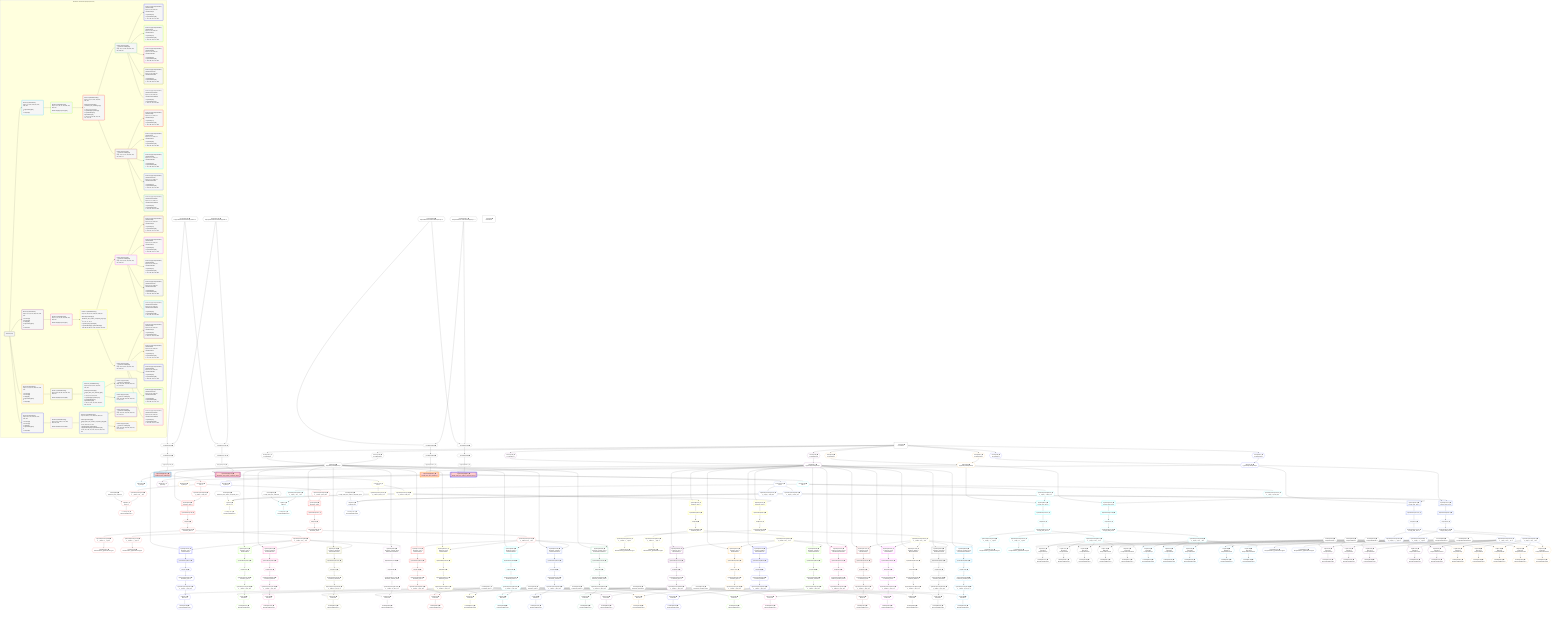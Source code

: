%%{init: {'themeVariables': { 'fontSize': '12px'}}}%%
graph TD
    classDef path fill:#eee,stroke:#000,color:#000
    classDef plan fill:#fff,stroke-width:1px,color:#000
    classDef itemplan fill:#fff,stroke-width:2px,color:#000
    classDef unbatchedplan fill:#dff,stroke-width:1px,color:#000
    classDef sideeffectplan fill:#fcc,stroke-width:2px,color:#000
    classDef bucket fill:#f6f6f6,color:#000,stroke-width:2px,text-align:left

    subgraph "Buckets for mutations/v4/polymorphic.relay"
    Bucket0("Bucket 0 (root)"):::bucket
    Bucket1("Bucket 1 (mutationField)<br />Deps: 14, 15, 50, 320, 325, 330, 335, 340<br /><br />1: PgInsertSingle[11]<br />2: <br />ᐳ: Object[16]"):::bucket
    Bucket2("Bucket 2 (mutationField)<br />Deps: 26, 2, 69, 320, 325, 330, 335, 340<br /><br />1: Access[23]<br />2: Access[24]<br />3: Object[25]<br />4: PgInsertSingle[22]<br />5: <br />ᐳ: Object[27]"):::bucket
    Bucket3("Bucket 3 (mutationField)<br />Deps: 37, 2, 89, 420, 425, 430, 435, 440<br /><br />1: Access[34]<br />2: Access[35]<br />3: Object[36]<br />4: PgInsertSingle[33]<br />5: <br />ᐳ: Object[38]"):::bucket
    Bucket4("Bucket 4 (mutationField)<br />Deps: 48, 2, 108, 420, 425, 430, 435, 440<br /><br />1: Access[45]<br />2: Access[46]<br />3: Object[47]<br />4: PgInsertSingle[44]<br />5: <br />ᐳ: Object[49]"):::bucket
    Bucket5("Bucket 5 (nullableBoundary)<br />Deps: 16, 11, 50, 14, 320, 325, 330, 335, 340<br /><br />ROOT Object{1}ᐸ{result}ᐳ[16]"):::bucket
    Bucket6("Bucket 6 (nullableBoundary)<br />Deps: 27, 22, 69, 25, 320, 325, 330, 335, 340<br /><br />ROOT Object{2}ᐸ{result}ᐳ[27]"):::bucket
    Bucket7("Bucket 7 (nullableBoundary)<br />Deps: 38, 33, 89, 36, 420, 425, 430, 435, 440<br /><br />ROOT Object{3}ᐸ{result}ᐳ[38]"):::bucket
    Bucket8("Bucket 8 (nullableBoundary)<br />Deps: 49, 44, 108, 47, 420, 425, 430, 435, 440<br /><br />ROOT Object{4}ᐸ{result}ᐳ[49]"):::bucket
    Bucket9("Bucket 9 (nullableBoundary)<br />Deps: 11, 50, 14, 320, 325, 330, 335, 340<br /><br />ROOT PgInsertSingle{1}ᐸrelational_item_relations()ᐳ[11]<br />1: <br />ᐳ: 52, 51, 53, 54, 55, 63<br />2: PgSelect[56], PgSelect[64]<br />3: PgSelectRows[61], PgSelectRows[67]<br />ᐳ: 60, 62, 66, 68, 128, 130, 131, 172, 174, 175"):::bucket
    Bucket10("Bucket 10 (nullableBoundary)<br />Deps: 22, 69, 25, 320, 325, 330, 335, 340<br /><br />ROOT PgInsertSingle{2}ᐸrelational_item_relation_composite_pks()ᐳ[22]<br />1: <br />ᐳ: 71, 70, 72, 73, 74<br />2: PgSelect[76], PgSelect[84]<br />3: PgSelectRows[81], PgSelectRows[87]<br />ᐳ: 80, 82, 86, 88, 216, 218, 219, 260, 262, 263"):::bucket
    Bucket11("Bucket 11 (nullableBoundary)<br />Deps: 33, 89, 36, 420, 425, 430, 435, 440<br /><br />ROOT PgInsertSingle{3}ᐸsingle_table_item_relations()ᐳ[33]<br />1: <br />ᐳ: 91, 90, 92, 93, 94, 102<br />2: PgSelect[95], PgSelect[103]<br />3: PgSelectRows[100], PgSelectRows[106]<br />ᐳ: 99, 101, 105, 107, 304, 306, 307, 308, 310, 311"):::bucket
    Bucket12("Bucket 12 (nullableBoundary)<br />Deps: 44, 108, 47, 420, 425, 430, 435, 440<br /><br />ROOT PgInsertSingle{4}ᐸsingle_table_item_relation_composite_pks()ᐳ[44]<br />1: <br />ᐳ: 110, 109, 111, 112, 113<br />2: PgSelect[115], PgSelect[123]<br />3: PgSelectRows[120], PgSelectRows[126]<br />ᐳ: 119, 121, 125, 127, 312, 314, 315, 316, 318, 319"):::bucket
    Bucket13("Bucket 13 (polymorphic)<br />__typename: Lambda[131]<br />Deps: 131, 14, 128, 320, 325, 330, 335, 340, 130"):::bucket
    Bucket14("Bucket 14 (polymorphic)<br />__typename: Lambda[175]<br />Deps: 175, 14, 172, 320, 325, 330, 335, 340, 174"):::bucket
    Bucket15("Bucket 15 (polymorphic)<br />__typename: Lambda[219]<br />Deps: 219, 25, 216, 320, 325, 330, 335, 340, 218"):::bucket
    Bucket16("Bucket 16 (polymorphic)<br />__typename: Lambda[263]<br />Deps: 263, 25, 260, 320, 325, 330, 335, 340, 262"):::bucket
    Bucket17("Bucket 17 (polymorphic)<br />__typename: Lambda[307]<br />Deps: 420, 304, 425, 430, 435, 440, 307, 101, 306"):::bucket
    Bucket18("Bucket 18 (polymorphic)<br />__typename: Lambda[311]<br />Deps: 420, 308, 425, 430, 435, 440, 311, 107, 310"):::bucket
    Bucket19("Bucket 19 (polymorphic)<br />__typename: Lambda[315]<br />Deps: 420, 312, 425, 430, 435, 440, 315, 121, 314"):::bucket
    Bucket20("Bucket 20 (polymorphic)<br />__typename: Lambda[319]<br />Deps: 420, 316, 425, 430, 435, 440, 319, 127, 318"):::bucket
    Bucket21("Bucket 21 (polymorphicPartition)<br />|RelationalTopic<br />Deps: 14, 128, 320, 130<br />ᐳRelationalTopic<br /><br />1: PgSelect[133]<br />2: PgSelectRows[138]<br />ᐳ: 137, 139, 321, 322, 323"):::bucket
    Bucket22("Bucket 22 (polymorphicPartition)<br />|RelationalPost<br />Deps: 14, 128, 325, 130<br />ᐳRelationalPost<br /><br />1: PgSelect[141]<br />2: PgSelectRows[146]<br />ᐳ: 145, 147, 326, 327, 328"):::bucket
    Bucket23("Bucket 23 (polymorphicPartition)<br />|RelationalDivider<br />Deps: 14, 128, 330, 130<br />ᐳRelationalDivider<br /><br />1: PgSelect[149]<br />2: PgSelectRows[154]<br />ᐳ: 153, 155, 331, 332, 333"):::bucket
    Bucket24("Bucket 24 (polymorphicPartition)<br />|RelationalChecklist<br />Deps: 14, 128, 335, 130<br />ᐳRelationalChecklist<br /><br />1: PgSelect[157]<br />2: PgSelectRows[162]<br />ᐳ: 161, 163, 336, 337, 338"):::bucket
    Bucket25("Bucket 25 (polymorphicPartition)<br />|RelationalChecklistItem<br />Deps: 14, 128, 340, 130<br />ᐳRelationalChecklistItem<br /><br />1: PgSelect[165]<br />2: PgSelectRows[170]<br />ᐳ: 169, 171, 341, 342, 343"):::bucket
    Bucket26("Bucket 26 (polymorphicPartition)<br />|RelationalTopic<br />Deps: 14, 172, 320, 174<br />ᐳRelationalTopic<br /><br />1: PgSelect[177]<br />2: PgSelectRows[182]<br />ᐳ: 181, 183, 346, 347, 348"):::bucket
    Bucket27("Bucket 27 (polymorphicPartition)<br />|RelationalPost<br />Deps: 14, 172, 325, 174<br />ᐳRelationalPost<br /><br />1: PgSelect[185]<br />2: PgSelectRows[190]<br />ᐳ: 189, 191, 351, 352, 353"):::bucket
    Bucket28("Bucket 28 (polymorphicPartition)<br />|RelationalDivider<br />Deps: 14, 172, 330, 174<br />ᐳRelationalDivider<br /><br />1: PgSelect[193]<br />2: PgSelectRows[198]<br />ᐳ: 197, 199, 356, 357, 358"):::bucket
    Bucket29("Bucket 29 (polymorphicPartition)<br />|RelationalChecklist<br />Deps: 14, 172, 335, 174<br />ᐳRelationalChecklist<br /><br />1: PgSelect[201]<br />2: PgSelectRows[206]<br />ᐳ: 205, 207, 361, 362, 363"):::bucket
    Bucket30("Bucket 30 (polymorphicPartition)<br />|RelationalChecklistItem<br />Deps: 14, 172, 340, 174<br />ᐳRelationalChecklistItem<br /><br />1: PgSelect[209]<br />2: PgSelectRows[214]<br />ᐳ: 213, 215, 366, 367, 368"):::bucket
    Bucket31("Bucket 31 (polymorphicPartition)<br />|RelationalTopic<br />Deps: 25, 216, 320, 218<br />ᐳRelationalTopic<br /><br />1: PgSelect[221]<br />2: PgSelectRows[226]<br />ᐳ: 225, 227, 371, 372, 373"):::bucket
    Bucket32("Bucket 32 (polymorphicPartition)<br />|RelationalPost<br />Deps: 25, 216, 325, 218<br />ᐳRelationalPost<br /><br />1: PgSelect[229]<br />2: PgSelectRows[234]<br />ᐳ: 233, 235, 376, 377, 378"):::bucket
    Bucket33("Bucket 33 (polymorphicPartition)<br />|RelationalDivider<br />Deps: 25, 216, 330, 218<br />ᐳRelationalDivider<br /><br />1: PgSelect[237]<br />2: PgSelectRows[242]<br />ᐳ: 241, 243, 381, 382, 383"):::bucket
    Bucket34("Bucket 34 (polymorphicPartition)<br />|RelationalChecklist<br />Deps: 25, 216, 335, 218<br />ᐳRelationalChecklist<br /><br />1: PgSelect[245]<br />2: PgSelectRows[250]<br />ᐳ: 249, 251, 386, 387, 388"):::bucket
    Bucket35("Bucket 35 (polymorphicPartition)<br />|RelationalChecklistItem<br />Deps: 25, 216, 340, 218<br />ᐳRelationalChecklistItem<br /><br />1: PgSelect[253]<br />2: PgSelectRows[258]<br />ᐳ: 257, 259, 391, 392, 393"):::bucket
    Bucket36("Bucket 36 (polymorphicPartition)<br />|RelationalTopic<br />Deps: 25, 260, 320, 262<br />ᐳRelationalTopic<br /><br />1: PgSelect[265]<br />2: PgSelectRows[270]<br />ᐳ: 269, 271, 396, 397, 398"):::bucket
    Bucket37("Bucket 37 (polymorphicPartition)<br />|RelationalPost<br />Deps: 25, 260, 325, 262<br />ᐳRelationalPost<br /><br />1: PgSelect[273]<br />2: PgSelectRows[278]<br />ᐳ: 277, 279, 401, 402, 403"):::bucket
    Bucket38("Bucket 38 (polymorphicPartition)<br />|RelationalDivider<br />Deps: 25, 260, 330, 262<br />ᐳRelationalDivider<br /><br />1: PgSelect[281]<br />2: PgSelectRows[286]<br />ᐳ: 285, 287, 406, 407, 408"):::bucket
    Bucket39("Bucket 39 (polymorphicPartition)<br />|RelationalChecklist<br />Deps: 25, 260, 335, 262<br />ᐳRelationalChecklist<br /><br />1: PgSelect[289]<br />2: PgSelectRows[294]<br />ᐳ: 293, 295, 411, 412, 413"):::bucket
    Bucket40("Bucket 40 (polymorphicPartition)<br />|RelationalChecklistItem<br />Deps: 25, 260, 340, 262<br />ᐳRelationalChecklistItem<br /><br />1: PgSelect[297]<br />2: PgSelectRows[302]<br />ᐳ: 301, 303, 416, 417, 418"):::bucket
    end
    Bucket0 --> Bucket1 & Bucket2 & Bucket3 & Bucket4
    Bucket1 --> Bucket5
    Bucket2 --> Bucket6
    Bucket3 --> Bucket7
    Bucket4 --> Bucket8
    Bucket5 --> Bucket9
    Bucket6 --> Bucket10
    Bucket7 --> Bucket11
    Bucket8 --> Bucket12
    Bucket9 --> Bucket13 & Bucket14
    Bucket10 --> Bucket15 & Bucket16
    Bucket11 --> Bucket17 & Bucket18
    Bucket12 --> Bucket19 & Bucket20
    Bucket13 --> Bucket21 & Bucket22 & Bucket23 & Bucket24 & Bucket25
    Bucket14 --> Bucket26 & Bucket27 & Bucket28 & Bucket29 & Bucket30
    Bucket15 --> Bucket31 & Bucket32 & Bucket33 & Bucket34 & Bucket35
    Bucket16 --> Bucket36 & Bucket37 & Bucket38 & Bucket39 & Bucket40

    %% plan dependencies
    __InputObject8{{"__InputObject[8∈0] ➊"}}:::plan
    Constant520{{"Constant[520∈0] ➊<br />ᐸ'WyJyZWxhdGlvbmFsX3RvcGljcyIsMV0='ᐳ"}}:::plan
    Constant521{{"Constant[521∈0] ➊<br />ᐸ'WyJyZWxhdGlvbmFsX3RvcGljcyIsMl0='ᐳ"}}:::plan
    Constant520 & Constant521 --> __InputObject8
    __InputObject30{{"__InputObject[30∈0] ➊"}}:::plan
    Constant522{{"Constant[522∈0] ➊<br />ᐸ'WyJTaW5nbGVUYWJsZVRvcGljIiwxXQ=='ᐳ"}}:::plan
    Constant523{{"Constant[523∈0] ➊<br />ᐸ'WyJTaW5nbGVUYWJsZVRvcGljIiwyXQ=='ᐳ"}}:::plan
    Constant522 & Constant523 --> __InputObject30
    __InputObject6{{"__InputObject[6∈0] ➊"}}:::plan
    __InputObject8 --> __InputObject6
    Object14{{"Object[14∈0] ➊<br />ᐸ{pgSettings,withPgClient}ᐳ"}}:::plan
    Access12{{"Access[12∈0] ➊<br />ᐸ2.pgSettingsᐳ"}}:::plan
    Access13{{"Access[13∈0] ➊<br />ᐸ2.withPgClientᐳ"}}:::plan
    Access12 & Access13 --> Object14
    __InputObject17{{"__InputObject[17∈0] ➊"}}:::plan
    __InputObject19{{"__InputObject[19∈0] ➊"}}:::plan
    __InputObject19 --> __InputObject17
    Constant520 & Constant521 --> __InputObject19
    __InputObject28{{"__InputObject[28∈0] ➊"}}:::plan
    __InputObject30 --> __InputObject28
    __InputObject39{{"__InputObject[39∈0] ➊"}}:::plan
    __InputObject41{{"__InputObject[41∈0] ➊"}}:::plan
    __InputObject41 --> __InputObject39
    Constant522 & Constant523 --> __InputObject41
    __Value2["__Value[2∈0] ➊<br />ᐸcontextᐳ"]:::plan
    __Value2 --> Access12
    __Value2 --> Access13
    ApplyInput15{{"ApplyInput[15∈0] ➊"}}:::plan
    __InputObject6 --> ApplyInput15
    ApplyInput26{{"ApplyInput[26∈0] ➊"}}:::plan
    __InputObject17 --> ApplyInput26
    ApplyInput37{{"ApplyInput[37∈0] ➊"}}:::plan
    __InputObject28 --> ApplyInput37
    ApplyInput48{{"ApplyInput[48∈0] ➊"}}:::plan
    __InputObject39 --> ApplyInput48
    __Value4["__Value[4∈0] ➊<br />ᐸrootValueᐳ"]:::plan
    Constant50{{"Constant[50∈0] ➊<br />ᐸ'relational_item_relations'ᐳ"}}:::plan
    Constant69{{"Constant[69∈0] ➊<br />ᐸ'relational_item_relation_composite_pks'ᐳ"}}:::plan
    Constant89{{"Constant[89∈0] ➊<br />ᐸ'single_table_item_relations'ᐳ"}}:::plan
    Constant108{{"Constant[108∈0] ➊<br />ᐸ'single_table_item_relation_composite_pks'ᐳ"}}:::plan
    Constant320{{"Constant[320∈0] ➊<br />ᐸ'relational_topics'ᐳ"}}:::plan
    Constant325{{"Constant[325∈0] ➊<br />ᐸ'relational_posts'ᐳ"}}:::plan
    Constant330{{"Constant[330∈0] ➊<br />ᐸ'relational_dividers'ᐳ"}}:::plan
    Constant335{{"Constant[335∈0] ➊<br />ᐸ'relational_checklists'ᐳ"}}:::plan
    Constant340{{"Constant[340∈0] ➊<br />ᐸ'relational_checklist_items'ᐳ"}}:::plan
    Constant420{{"Constant[420∈0] ➊<br />ᐸ'SingleTableTopic'ᐳ"}}:::plan
    Constant425{{"Constant[425∈0] ➊<br />ᐸ'SingleTablePost'ᐳ"}}:::plan
    Constant430{{"Constant[430∈0] ➊<br />ᐸ'SingleTableDivider'ᐳ"}}:::plan
    Constant435{{"Constant[435∈0] ➊<br />ᐸ'SingleTableChecklist'ᐳ"}}:::plan
    Constant440{{"Constant[440∈0] ➊<br />ᐸ'SingleTableChecklistItem'ᐳ"}}:::plan
    PgInsertSingle11[["PgInsertSingle[11∈1] ➊<br />ᐸrelational_item_relations()ᐳ"]]:::sideeffectplan
    Object14 & ApplyInput15 --> PgInsertSingle11
    Object16{{"Object[16∈1] ➊<br />ᐸ{result}ᐳ"}}:::plan
    PgInsertSingle11 --> Object16
    List53{{"List[53∈9] ➊<br />ᐸ50,51ᐳ"}}:::plan
    PgClassExpression51{{"PgClassExpression[51∈9] ➊<br />ᐸ__relation...ons__.”id”ᐳ"}}:::plan
    Constant50 & PgClassExpression51 --> List53
    PgSelect56[["PgSelect[56∈9] ➊<br />ᐸrelational_itemsᐳ"]]:::plan
    PgClassExpression55{{"PgClassExpression[55∈9] ➊<br />ᐸ__relation...”child_id”ᐳ"}}:::plan
    Object14 & PgClassExpression55 --> PgSelect56
    PgSelect64[["PgSelect[64∈9] ➊<br />ᐸrelational_itemsᐳ"]]:::plan
    PgClassExpression63{{"PgClassExpression[63∈9] ➊<br />ᐸ__relation...parent_id”ᐳ"}}:::plan
    Object14 & PgClassExpression63 --> PgSelect64
    Access52{{"Access[52∈9] ➊<br />ᐸ11.tᐳ"}}:::plan
    Access52 --> PgClassExpression51
    PgInsertSingle11 --> Access52
    Lambda54{{"Lambda[54∈9] ➊<br />ᐸbase64JSONEncodeᐳ"}}:::plan
    List53 --> Lambda54
    Access52 --> PgClassExpression55
    First60{{"First[60∈9] ➊"}}:::plan
    PgSelectRows61[["PgSelectRows[61∈9] ➊"]]:::plan
    PgSelectRows61 --> First60
    PgSelect56 --> PgSelectRows61
    PgSelectSingle62{{"PgSelectSingle[62∈9] ➊<br />ᐸrelational_itemsᐳ"}}:::plan
    First60 --> PgSelectSingle62
    Access52 --> PgClassExpression63
    First66{{"First[66∈9] ➊"}}:::plan
    PgSelectRows67[["PgSelectRows[67∈9] ➊"]]:::plan
    PgSelectRows67 --> First66
    PgSelect64 --> PgSelectRows67
    PgSelectSingle68{{"PgSelectSingle[68∈9] ➊<br />ᐸrelational_itemsᐳ"}}:::plan
    First66 --> PgSelectSingle68
    PgClassExpression128{{"PgClassExpression[128∈9] ➊<br />ᐸ__relation...ems__.”id”ᐳ"}}:::plan
    PgSelectSingle62 --> PgClassExpression128
    PgClassExpression130{{"PgClassExpression[130∈9] ➊<br />ᐸ__relation...s__.”type”ᐳ"}}:::plan
    PgSelectSingle62 --> PgClassExpression130
    Lambda131{{"Lambda[131∈9] ➊<br />ᐸRelationalItem_typeNameFromTypeᐳ"}}:::plan
    PgClassExpression130 --> Lambda131
    PgClassExpression172{{"PgClassExpression[172∈9] ➊<br />ᐸ__relation...ems__.”id”ᐳ"}}:::plan
    PgSelectSingle68 --> PgClassExpression172
    PgClassExpression174{{"PgClassExpression[174∈9] ➊<br />ᐸ__relation...s__.”type”ᐳ"}}:::plan
    PgSelectSingle68 --> PgClassExpression174
    Lambda175{{"Lambda[175∈9] ➊<br />ᐸRelationalItem_typeNameFromTypeᐳ"}}:::plan
    PgClassExpression174 --> Lambda175
    PgSelect133[["PgSelect[133∈21] ➊<br />ᐸrelational_topicsᐳ<br />ᐳRelationalTopic"]]:::plan
    Object14 & PgClassExpression128 --> PgSelect133
    List322{{"List[322∈21] ➊^<br />ᐸ320,321ᐳ"}}:::plan
    PgClassExpression321{{"PgClassExpression[321∈21] ➊^<br />ᐸ__relation...c_item_id”ᐳ"}}:::plan
    Constant320 & PgClassExpression321 --> List322
    First137{{"First[137∈21] ➊^"}}:::plan
    PgSelectRows138[["PgSelectRows[138∈21] ➊^"]]:::plan
    PgSelectRows138 --> First137
    PgSelect133 --> PgSelectRows138
    PgSelectSingle139{{"PgSelectSingle[139∈21] ➊^<br />ᐸrelational_topicsᐳ"}}:::plan
    First137 --> PgSelectSingle139
    PgSelectSingle139 --> PgClassExpression321
    Lambda323{{"Lambda[323∈21] ➊^<br />ᐸbase64JSONEncodeᐳ"}}:::plan
    List322 --> Lambda323
    PgSelect141[["PgSelect[141∈22] ➊<br />ᐸrelational_postsᐳ<br />ᐳRelationalPost"]]:::plan
    Object14 & PgClassExpression128 --> PgSelect141
    List327{{"List[327∈22] ➊^<br />ᐸ325,326ᐳ"}}:::plan
    PgClassExpression326{{"PgClassExpression[326∈22] ➊^<br />ᐸ__relation...t_item_id”ᐳ"}}:::plan
    Constant325 & PgClassExpression326 --> List327
    First145{{"First[145∈22] ➊^"}}:::plan
    PgSelectRows146[["PgSelectRows[146∈22] ➊^"]]:::plan
    PgSelectRows146 --> First145
    PgSelect141 --> PgSelectRows146
    PgSelectSingle147{{"PgSelectSingle[147∈22] ➊^<br />ᐸrelational_postsᐳ"}}:::plan
    First145 --> PgSelectSingle147
    PgSelectSingle147 --> PgClassExpression326
    Lambda328{{"Lambda[328∈22] ➊^<br />ᐸbase64JSONEncodeᐳ"}}:::plan
    List327 --> Lambda328
    PgSelect149[["PgSelect[149∈23] ➊<br />ᐸrelational_dividersᐳ<br />ᐳRelationalDivider"]]:::plan
    Object14 & PgClassExpression128 --> PgSelect149
    List332{{"List[332∈23] ➊^<br />ᐸ330,331ᐳ"}}:::plan
    PgClassExpression331{{"PgClassExpression[331∈23] ➊^<br />ᐸ__relation...r_item_id”ᐳ"}}:::plan
    Constant330 & PgClassExpression331 --> List332
    First153{{"First[153∈23] ➊^"}}:::plan
    PgSelectRows154[["PgSelectRows[154∈23] ➊^"]]:::plan
    PgSelectRows154 --> First153
    PgSelect149 --> PgSelectRows154
    PgSelectSingle155{{"PgSelectSingle[155∈23] ➊^<br />ᐸrelational_dividersᐳ"}}:::plan
    First153 --> PgSelectSingle155
    PgSelectSingle155 --> PgClassExpression331
    Lambda333{{"Lambda[333∈23] ➊^<br />ᐸbase64JSONEncodeᐳ"}}:::plan
    List332 --> Lambda333
    PgSelect157[["PgSelect[157∈24] ➊<br />ᐸrelational_checklistsᐳ<br />ᐳRelationalChecklist"]]:::plan
    Object14 & PgClassExpression128 --> PgSelect157
    List337{{"List[337∈24] ➊^<br />ᐸ335,336ᐳ"}}:::plan
    PgClassExpression336{{"PgClassExpression[336∈24] ➊^<br />ᐸ__relation...t_item_id”ᐳ"}}:::plan
    Constant335 & PgClassExpression336 --> List337
    First161{{"First[161∈24] ➊^"}}:::plan
    PgSelectRows162[["PgSelectRows[162∈24] ➊^"]]:::plan
    PgSelectRows162 --> First161
    PgSelect157 --> PgSelectRows162
    PgSelectSingle163{{"PgSelectSingle[163∈24] ➊^<br />ᐸrelational_checklistsᐳ"}}:::plan
    First161 --> PgSelectSingle163
    PgSelectSingle163 --> PgClassExpression336
    Lambda338{{"Lambda[338∈24] ➊^<br />ᐸbase64JSONEncodeᐳ"}}:::plan
    List337 --> Lambda338
    PgSelect165[["PgSelect[165∈25] ➊<br />ᐸrelational_checklist_itemsᐳ<br />ᐳRelationalChecklistItem"]]:::plan
    Object14 & PgClassExpression128 --> PgSelect165
    List342{{"List[342∈25] ➊^<br />ᐸ340,341ᐳ"}}:::plan
    PgClassExpression341{{"PgClassExpression[341∈25] ➊^<br />ᐸ__relation...m_item_id”ᐳ"}}:::plan
    Constant340 & PgClassExpression341 --> List342
    First169{{"First[169∈25] ➊^"}}:::plan
    PgSelectRows170[["PgSelectRows[170∈25] ➊^"]]:::plan
    PgSelectRows170 --> First169
    PgSelect165 --> PgSelectRows170
    PgSelectSingle171{{"PgSelectSingle[171∈25] ➊^<br />ᐸrelational_checklist_itemsᐳ"}}:::plan
    First169 --> PgSelectSingle171
    PgSelectSingle171 --> PgClassExpression341
    Lambda343{{"Lambda[343∈25] ➊^<br />ᐸbase64JSONEncodeᐳ"}}:::plan
    List342 --> Lambda343
    PgSelect177[["PgSelect[177∈26] ➊<br />ᐸrelational_topicsᐳ<br />ᐳRelationalTopic"]]:::plan
    Object14 & PgClassExpression172 --> PgSelect177
    List347{{"List[347∈26] ➊^<br />ᐸ320,346ᐳ"}}:::plan
    PgClassExpression346{{"PgClassExpression[346∈26] ➊^<br />ᐸ__relation...c_item_id”ᐳ"}}:::plan
    Constant320 & PgClassExpression346 --> List347
    First181{{"First[181∈26] ➊^"}}:::plan
    PgSelectRows182[["PgSelectRows[182∈26] ➊^"]]:::plan
    PgSelectRows182 --> First181
    PgSelect177 --> PgSelectRows182
    PgSelectSingle183{{"PgSelectSingle[183∈26] ➊^<br />ᐸrelational_topicsᐳ"}}:::plan
    First181 --> PgSelectSingle183
    PgSelectSingle183 --> PgClassExpression346
    Lambda348{{"Lambda[348∈26] ➊^<br />ᐸbase64JSONEncodeᐳ"}}:::plan
    List347 --> Lambda348
    PgSelect185[["PgSelect[185∈27] ➊<br />ᐸrelational_postsᐳ<br />ᐳRelationalPost"]]:::plan
    Object14 & PgClassExpression172 --> PgSelect185
    List352{{"List[352∈27] ➊^<br />ᐸ325,351ᐳ"}}:::plan
    PgClassExpression351{{"PgClassExpression[351∈27] ➊^<br />ᐸ__relation...t_item_id”ᐳ"}}:::plan
    Constant325 & PgClassExpression351 --> List352
    First189{{"First[189∈27] ➊^"}}:::plan
    PgSelectRows190[["PgSelectRows[190∈27] ➊^"]]:::plan
    PgSelectRows190 --> First189
    PgSelect185 --> PgSelectRows190
    PgSelectSingle191{{"PgSelectSingle[191∈27] ➊^<br />ᐸrelational_postsᐳ"}}:::plan
    First189 --> PgSelectSingle191
    PgSelectSingle191 --> PgClassExpression351
    Lambda353{{"Lambda[353∈27] ➊^<br />ᐸbase64JSONEncodeᐳ"}}:::plan
    List352 --> Lambda353
    PgSelect193[["PgSelect[193∈28] ➊<br />ᐸrelational_dividersᐳ<br />ᐳRelationalDivider"]]:::plan
    Object14 & PgClassExpression172 --> PgSelect193
    List357{{"List[357∈28] ➊^<br />ᐸ330,356ᐳ"}}:::plan
    PgClassExpression356{{"PgClassExpression[356∈28] ➊^<br />ᐸ__relation...r_item_id”ᐳ"}}:::plan
    Constant330 & PgClassExpression356 --> List357
    First197{{"First[197∈28] ➊^"}}:::plan
    PgSelectRows198[["PgSelectRows[198∈28] ➊^"]]:::plan
    PgSelectRows198 --> First197
    PgSelect193 --> PgSelectRows198
    PgSelectSingle199{{"PgSelectSingle[199∈28] ➊^<br />ᐸrelational_dividersᐳ"}}:::plan
    First197 --> PgSelectSingle199
    PgSelectSingle199 --> PgClassExpression356
    Lambda358{{"Lambda[358∈28] ➊^<br />ᐸbase64JSONEncodeᐳ"}}:::plan
    List357 --> Lambda358
    PgSelect201[["PgSelect[201∈29] ➊<br />ᐸrelational_checklistsᐳ<br />ᐳRelationalChecklist"]]:::plan
    Object14 & PgClassExpression172 --> PgSelect201
    List362{{"List[362∈29] ➊^<br />ᐸ335,361ᐳ"}}:::plan
    PgClassExpression361{{"PgClassExpression[361∈29] ➊^<br />ᐸ__relation...t_item_id”ᐳ"}}:::plan
    Constant335 & PgClassExpression361 --> List362
    First205{{"First[205∈29] ➊^"}}:::plan
    PgSelectRows206[["PgSelectRows[206∈29] ➊^"]]:::plan
    PgSelectRows206 --> First205
    PgSelect201 --> PgSelectRows206
    PgSelectSingle207{{"PgSelectSingle[207∈29] ➊^<br />ᐸrelational_checklistsᐳ"}}:::plan
    First205 --> PgSelectSingle207
    PgSelectSingle207 --> PgClassExpression361
    Lambda363{{"Lambda[363∈29] ➊^<br />ᐸbase64JSONEncodeᐳ"}}:::plan
    List362 --> Lambda363
    PgSelect209[["PgSelect[209∈30] ➊<br />ᐸrelational_checklist_itemsᐳ<br />ᐳRelationalChecklistItem"]]:::plan
    Object14 & PgClassExpression172 --> PgSelect209
    List367{{"List[367∈30] ➊^<br />ᐸ340,366ᐳ"}}:::plan
    PgClassExpression366{{"PgClassExpression[366∈30] ➊^<br />ᐸ__relation...m_item_id”ᐳ"}}:::plan
    Constant340 & PgClassExpression366 --> List367
    First213{{"First[213∈30] ➊^"}}:::plan
    PgSelectRows214[["PgSelectRows[214∈30] ➊^"]]:::plan
    PgSelectRows214 --> First213
    PgSelect209 --> PgSelectRows214
    PgSelectSingle215{{"PgSelectSingle[215∈30] ➊^<br />ᐸrelational_checklist_itemsᐳ"}}:::plan
    First213 --> PgSelectSingle215
    PgSelectSingle215 --> PgClassExpression366
    Lambda368{{"Lambda[368∈30] ➊^<br />ᐸbase64JSONEncodeᐳ"}}:::plan
    List367 --> Lambda368
    PgInsertSingle22[["PgInsertSingle[22∈2] ➊<br />ᐸrelational_item_relation_composite_pks()ᐳ"]]:::sideeffectplan
    Object25{{"Object[25∈2] ➊<br />ᐸ{pgSettings,withPgClient}ᐳ"}}:::plan
    Object25 & ApplyInput26 --> PgInsertSingle22
    Access23{{"Access[23∈2] ➊<br />ᐸ2.pgSettingsᐳ"}}:::plan
    Access24{{"Access[24∈2] ➊<br />ᐸ2.withPgClientᐳ"}}:::plan
    Access23 & Access24 --> Object25
    __Value2 --> Access23
    __Value2 --> Access24
    Object27{{"Object[27∈2] ➊<br />ᐸ{result}ᐳ"}}:::plan
    PgInsertSingle22 --> Object27
    List73{{"List[73∈10] ➊<br />ᐸ69,70,72ᐳ"}}:::plan
    PgClassExpression70{{"PgClassExpression[70∈10] ➊<br />ᐸ__relation...parent_id”ᐳ"}}:::plan
    PgClassExpression72{{"PgClassExpression[72∈10] ➊<br />ᐸ__relation...”child_id”ᐳ"}}:::plan
    Constant69 & PgClassExpression70 & PgClassExpression72 --> List73
    PgSelect76[["PgSelect[76∈10] ➊<br />ᐸrelational_itemsᐳ"]]:::plan
    Object25 & PgClassExpression72 --> PgSelect76
    PgSelect84[["PgSelect[84∈10] ➊<br />ᐸrelational_itemsᐳ"]]:::plan
    Object25 & PgClassExpression70 --> PgSelect84
    Access71{{"Access[71∈10] ➊<br />ᐸ22.tᐳ"}}:::plan
    Access71 --> PgClassExpression70
    PgInsertSingle22 --> Access71
    Access71 --> PgClassExpression72
    Lambda74{{"Lambda[74∈10] ➊<br />ᐸbase64JSONEncodeᐳ"}}:::plan
    List73 --> Lambda74
    First80{{"First[80∈10] ➊"}}:::plan
    PgSelectRows81[["PgSelectRows[81∈10] ➊"]]:::plan
    PgSelectRows81 --> First80
    PgSelect76 --> PgSelectRows81
    PgSelectSingle82{{"PgSelectSingle[82∈10] ➊<br />ᐸrelational_itemsᐳ"}}:::plan
    First80 --> PgSelectSingle82
    First86{{"First[86∈10] ➊"}}:::plan
    PgSelectRows87[["PgSelectRows[87∈10] ➊"]]:::plan
    PgSelectRows87 --> First86
    PgSelect84 --> PgSelectRows87
    PgSelectSingle88{{"PgSelectSingle[88∈10] ➊<br />ᐸrelational_itemsᐳ"}}:::plan
    First86 --> PgSelectSingle88
    PgClassExpression216{{"PgClassExpression[216∈10] ➊<br />ᐸ__relation...ems__.”id”ᐳ"}}:::plan
    PgSelectSingle82 --> PgClassExpression216
    PgClassExpression218{{"PgClassExpression[218∈10] ➊<br />ᐸ__relation...s__.”type”ᐳ"}}:::plan
    PgSelectSingle82 --> PgClassExpression218
    Lambda219{{"Lambda[219∈10] ➊<br />ᐸRelationalItem_typeNameFromTypeᐳ"}}:::plan
    PgClassExpression218 --> Lambda219
    PgClassExpression260{{"PgClassExpression[260∈10] ➊<br />ᐸ__relation...ems__.”id”ᐳ"}}:::plan
    PgSelectSingle88 --> PgClassExpression260
    PgClassExpression262{{"PgClassExpression[262∈10] ➊<br />ᐸ__relation...s__.”type”ᐳ"}}:::plan
    PgSelectSingle88 --> PgClassExpression262
    Lambda263{{"Lambda[263∈10] ➊<br />ᐸRelationalItem_typeNameFromTypeᐳ"}}:::plan
    PgClassExpression262 --> Lambda263
    PgSelect221[["PgSelect[221∈31] ➊<br />ᐸrelational_topicsᐳ<br />ᐳRelationalTopic"]]:::plan
    Object25 & PgClassExpression216 --> PgSelect221
    List372{{"List[372∈31] ➊^<br />ᐸ320,371ᐳ"}}:::plan
    PgClassExpression371{{"PgClassExpression[371∈31] ➊^<br />ᐸ__relation...c_item_id”ᐳ"}}:::plan
    Constant320 & PgClassExpression371 --> List372
    First225{{"First[225∈31] ➊^"}}:::plan
    PgSelectRows226[["PgSelectRows[226∈31] ➊^"]]:::plan
    PgSelectRows226 --> First225
    PgSelect221 --> PgSelectRows226
    PgSelectSingle227{{"PgSelectSingle[227∈31] ➊^<br />ᐸrelational_topicsᐳ"}}:::plan
    First225 --> PgSelectSingle227
    PgSelectSingle227 --> PgClassExpression371
    Lambda373{{"Lambda[373∈31] ➊^<br />ᐸbase64JSONEncodeᐳ"}}:::plan
    List372 --> Lambda373
    PgSelect229[["PgSelect[229∈32] ➊<br />ᐸrelational_postsᐳ<br />ᐳRelationalPost"]]:::plan
    Object25 & PgClassExpression216 --> PgSelect229
    List377{{"List[377∈32] ➊^<br />ᐸ325,376ᐳ"}}:::plan
    PgClassExpression376{{"PgClassExpression[376∈32] ➊^<br />ᐸ__relation...t_item_id”ᐳ"}}:::plan
    Constant325 & PgClassExpression376 --> List377
    First233{{"First[233∈32] ➊^"}}:::plan
    PgSelectRows234[["PgSelectRows[234∈32] ➊^"]]:::plan
    PgSelectRows234 --> First233
    PgSelect229 --> PgSelectRows234
    PgSelectSingle235{{"PgSelectSingle[235∈32] ➊^<br />ᐸrelational_postsᐳ"}}:::plan
    First233 --> PgSelectSingle235
    PgSelectSingle235 --> PgClassExpression376
    Lambda378{{"Lambda[378∈32] ➊^<br />ᐸbase64JSONEncodeᐳ"}}:::plan
    List377 --> Lambda378
    PgSelect237[["PgSelect[237∈33] ➊<br />ᐸrelational_dividersᐳ<br />ᐳRelationalDivider"]]:::plan
    Object25 & PgClassExpression216 --> PgSelect237
    List382{{"List[382∈33] ➊^<br />ᐸ330,381ᐳ"}}:::plan
    PgClassExpression381{{"PgClassExpression[381∈33] ➊^<br />ᐸ__relation...r_item_id”ᐳ"}}:::plan
    Constant330 & PgClassExpression381 --> List382
    First241{{"First[241∈33] ➊^"}}:::plan
    PgSelectRows242[["PgSelectRows[242∈33] ➊^"]]:::plan
    PgSelectRows242 --> First241
    PgSelect237 --> PgSelectRows242
    PgSelectSingle243{{"PgSelectSingle[243∈33] ➊^<br />ᐸrelational_dividersᐳ"}}:::plan
    First241 --> PgSelectSingle243
    PgSelectSingle243 --> PgClassExpression381
    Lambda383{{"Lambda[383∈33] ➊^<br />ᐸbase64JSONEncodeᐳ"}}:::plan
    List382 --> Lambda383
    PgSelect245[["PgSelect[245∈34] ➊<br />ᐸrelational_checklistsᐳ<br />ᐳRelationalChecklist"]]:::plan
    Object25 & PgClassExpression216 --> PgSelect245
    List387{{"List[387∈34] ➊^<br />ᐸ335,386ᐳ"}}:::plan
    PgClassExpression386{{"PgClassExpression[386∈34] ➊^<br />ᐸ__relation...t_item_id”ᐳ"}}:::plan
    Constant335 & PgClassExpression386 --> List387
    First249{{"First[249∈34] ➊^"}}:::plan
    PgSelectRows250[["PgSelectRows[250∈34] ➊^"]]:::plan
    PgSelectRows250 --> First249
    PgSelect245 --> PgSelectRows250
    PgSelectSingle251{{"PgSelectSingle[251∈34] ➊^<br />ᐸrelational_checklistsᐳ"}}:::plan
    First249 --> PgSelectSingle251
    PgSelectSingle251 --> PgClassExpression386
    Lambda388{{"Lambda[388∈34] ➊^<br />ᐸbase64JSONEncodeᐳ"}}:::plan
    List387 --> Lambda388
    PgSelect253[["PgSelect[253∈35] ➊<br />ᐸrelational_checklist_itemsᐳ<br />ᐳRelationalChecklistItem"]]:::plan
    Object25 & PgClassExpression216 --> PgSelect253
    List392{{"List[392∈35] ➊^<br />ᐸ340,391ᐳ"}}:::plan
    PgClassExpression391{{"PgClassExpression[391∈35] ➊^<br />ᐸ__relation...m_item_id”ᐳ"}}:::plan
    Constant340 & PgClassExpression391 --> List392
    First257{{"First[257∈35] ➊^"}}:::plan
    PgSelectRows258[["PgSelectRows[258∈35] ➊^"]]:::plan
    PgSelectRows258 --> First257
    PgSelect253 --> PgSelectRows258
    PgSelectSingle259{{"PgSelectSingle[259∈35] ➊^<br />ᐸrelational_checklist_itemsᐳ"}}:::plan
    First257 --> PgSelectSingle259
    PgSelectSingle259 --> PgClassExpression391
    Lambda393{{"Lambda[393∈35] ➊^<br />ᐸbase64JSONEncodeᐳ"}}:::plan
    List392 --> Lambda393
    PgSelect265[["PgSelect[265∈36] ➊<br />ᐸrelational_topicsᐳ<br />ᐳRelationalTopic"]]:::plan
    Object25 & PgClassExpression260 --> PgSelect265
    List397{{"List[397∈36] ➊^<br />ᐸ320,396ᐳ"}}:::plan
    PgClassExpression396{{"PgClassExpression[396∈36] ➊^<br />ᐸ__relation...c_item_id”ᐳ"}}:::plan
    Constant320 & PgClassExpression396 --> List397
    First269{{"First[269∈36] ➊^"}}:::plan
    PgSelectRows270[["PgSelectRows[270∈36] ➊^"]]:::plan
    PgSelectRows270 --> First269
    PgSelect265 --> PgSelectRows270
    PgSelectSingle271{{"PgSelectSingle[271∈36] ➊^<br />ᐸrelational_topicsᐳ"}}:::plan
    First269 --> PgSelectSingle271
    PgSelectSingle271 --> PgClassExpression396
    Lambda398{{"Lambda[398∈36] ➊^<br />ᐸbase64JSONEncodeᐳ"}}:::plan
    List397 --> Lambda398
    PgSelect273[["PgSelect[273∈37] ➊<br />ᐸrelational_postsᐳ<br />ᐳRelationalPost"]]:::plan
    Object25 & PgClassExpression260 --> PgSelect273
    List402{{"List[402∈37] ➊^<br />ᐸ325,401ᐳ"}}:::plan
    PgClassExpression401{{"PgClassExpression[401∈37] ➊^<br />ᐸ__relation...t_item_id”ᐳ"}}:::plan
    Constant325 & PgClassExpression401 --> List402
    First277{{"First[277∈37] ➊^"}}:::plan
    PgSelectRows278[["PgSelectRows[278∈37] ➊^"]]:::plan
    PgSelectRows278 --> First277
    PgSelect273 --> PgSelectRows278
    PgSelectSingle279{{"PgSelectSingle[279∈37] ➊^<br />ᐸrelational_postsᐳ"}}:::plan
    First277 --> PgSelectSingle279
    PgSelectSingle279 --> PgClassExpression401
    Lambda403{{"Lambda[403∈37] ➊^<br />ᐸbase64JSONEncodeᐳ"}}:::plan
    List402 --> Lambda403
    PgSelect281[["PgSelect[281∈38] ➊<br />ᐸrelational_dividersᐳ<br />ᐳRelationalDivider"]]:::plan
    Object25 & PgClassExpression260 --> PgSelect281
    List407{{"List[407∈38] ➊^<br />ᐸ330,406ᐳ"}}:::plan
    PgClassExpression406{{"PgClassExpression[406∈38] ➊^<br />ᐸ__relation...r_item_id”ᐳ"}}:::plan
    Constant330 & PgClassExpression406 --> List407
    First285{{"First[285∈38] ➊^"}}:::plan
    PgSelectRows286[["PgSelectRows[286∈38] ➊^"]]:::plan
    PgSelectRows286 --> First285
    PgSelect281 --> PgSelectRows286
    PgSelectSingle287{{"PgSelectSingle[287∈38] ➊^<br />ᐸrelational_dividersᐳ"}}:::plan
    First285 --> PgSelectSingle287
    PgSelectSingle287 --> PgClassExpression406
    Lambda408{{"Lambda[408∈38] ➊^<br />ᐸbase64JSONEncodeᐳ"}}:::plan
    List407 --> Lambda408
    PgSelect289[["PgSelect[289∈39] ➊<br />ᐸrelational_checklistsᐳ<br />ᐳRelationalChecklist"]]:::plan
    Object25 & PgClassExpression260 --> PgSelect289
    List412{{"List[412∈39] ➊^<br />ᐸ335,411ᐳ"}}:::plan
    PgClassExpression411{{"PgClassExpression[411∈39] ➊^<br />ᐸ__relation...t_item_id”ᐳ"}}:::plan
    Constant335 & PgClassExpression411 --> List412
    First293{{"First[293∈39] ➊^"}}:::plan
    PgSelectRows294[["PgSelectRows[294∈39] ➊^"]]:::plan
    PgSelectRows294 --> First293
    PgSelect289 --> PgSelectRows294
    PgSelectSingle295{{"PgSelectSingle[295∈39] ➊^<br />ᐸrelational_checklistsᐳ"}}:::plan
    First293 --> PgSelectSingle295
    PgSelectSingle295 --> PgClassExpression411
    Lambda413{{"Lambda[413∈39] ➊^<br />ᐸbase64JSONEncodeᐳ"}}:::plan
    List412 --> Lambda413
    PgSelect297[["PgSelect[297∈40] ➊<br />ᐸrelational_checklist_itemsᐳ<br />ᐳRelationalChecklistItem"]]:::plan
    Object25 & PgClassExpression260 --> PgSelect297
    List417{{"List[417∈40] ➊^<br />ᐸ340,416ᐳ"}}:::plan
    PgClassExpression416{{"PgClassExpression[416∈40] ➊^<br />ᐸ__relation...m_item_id”ᐳ"}}:::plan
    Constant340 & PgClassExpression416 --> List417
    First301{{"First[301∈40] ➊^"}}:::plan
    PgSelectRows302[["PgSelectRows[302∈40] ➊^"]]:::plan
    PgSelectRows302 --> First301
    PgSelect297 --> PgSelectRows302
    PgSelectSingle303{{"PgSelectSingle[303∈40] ➊^<br />ᐸrelational_checklist_itemsᐳ"}}:::plan
    First301 --> PgSelectSingle303
    PgSelectSingle303 --> PgClassExpression416
    Lambda418{{"Lambda[418∈40] ➊^<br />ᐸbase64JSONEncodeᐳ"}}:::plan
    List417 --> Lambda418
    PgInsertSingle33[["PgInsertSingle[33∈3] ➊<br />ᐸsingle_table_item_relations()ᐳ"]]:::sideeffectplan
    Object36{{"Object[36∈3] ➊<br />ᐸ{pgSettings,withPgClient}ᐳ"}}:::plan
    Object36 & ApplyInput37 --> PgInsertSingle33
    Access34{{"Access[34∈3] ➊<br />ᐸ2.pgSettingsᐳ"}}:::plan
    Access35{{"Access[35∈3] ➊<br />ᐸ2.withPgClientᐳ"}}:::plan
    Access34 & Access35 --> Object36
    __Value2 --> Access34
    __Value2 --> Access35
    Object38{{"Object[38∈3] ➊<br />ᐸ{result}ᐳ"}}:::plan
    PgInsertSingle33 --> Object38
    List92{{"List[92∈11] ➊<br />ᐸ89,90ᐳ"}}:::plan
    PgClassExpression90{{"PgClassExpression[90∈11] ➊<br />ᐸ__single_t...ons__.”id”ᐳ"}}:::plan
    Constant89 & PgClassExpression90 --> List92
    PgSelect95[["PgSelect[95∈11] ➊<br />ᐸsingle_table_itemsᐳ"]]:::plan
    PgClassExpression94{{"PgClassExpression[94∈11] ➊<br />ᐸ__single_t...”child_id”ᐳ"}}:::plan
    Object36 & PgClassExpression94 --> PgSelect95
    PgSelect103[["PgSelect[103∈11] ➊<br />ᐸsingle_table_itemsᐳ"]]:::plan
    PgClassExpression102{{"PgClassExpression[102∈11] ➊<br />ᐸ__single_t...parent_id”ᐳ"}}:::plan
    Object36 & PgClassExpression102 --> PgSelect103
    Access91{{"Access[91∈11] ➊<br />ᐸ33.tᐳ"}}:::plan
    Access91 --> PgClassExpression90
    PgInsertSingle33 --> Access91
    Lambda93{{"Lambda[93∈11] ➊<br />ᐸbase64JSONEncodeᐳ"}}:::plan
    List92 --> Lambda93
    Access91 --> PgClassExpression94
    First99{{"First[99∈11] ➊"}}:::plan
    PgSelectRows100[["PgSelectRows[100∈11] ➊"]]:::plan
    PgSelectRows100 --> First99
    PgSelect95 --> PgSelectRows100
    PgSelectSingle101{{"PgSelectSingle[101∈11] ➊<br />ᐸsingle_table_itemsᐳ"}}:::plan
    First99 --> PgSelectSingle101
    Access91 --> PgClassExpression102
    First105{{"First[105∈11] ➊"}}:::plan
    PgSelectRows106[["PgSelectRows[106∈11] ➊"]]:::plan
    PgSelectRows106 --> First105
    PgSelect103 --> PgSelectRows106
    PgSelectSingle107{{"PgSelectSingle[107∈11] ➊<br />ᐸsingle_table_itemsᐳ"}}:::plan
    First105 --> PgSelectSingle107
    PgClassExpression304{{"PgClassExpression[304∈11] ➊<br />ᐸ__single_t...ems__.”id”ᐳ"}}:::plan
    PgSelectSingle101 --> PgClassExpression304
    PgClassExpression306{{"PgClassExpression[306∈11] ➊<br />ᐸ__single_t...s__.”type”ᐳ"}}:::plan
    PgSelectSingle101 --> PgClassExpression306
    Lambda307{{"Lambda[307∈11] ➊<br />ᐸSingleTableItem_typeNameFromTypeᐳ"}}:::plan
    PgClassExpression306 --> Lambda307
    PgClassExpression308{{"PgClassExpression[308∈11] ➊<br />ᐸ__single_t...ems__.”id”ᐳ"}}:::plan
    PgSelectSingle107 --> PgClassExpression308
    PgClassExpression310{{"PgClassExpression[310∈11] ➊<br />ᐸ__single_t...s__.”type”ᐳ"}}:::plan
    PgSelectSingle107 --> PgClassExpression310
    Lambda311{{"Lambda[311∈11] ➊<br />ᐸSingleTableItem_typeNameFromTypeᐳ"}}:::plan
    PgClassExpression310 --> Lambda311
    List422{{"List[422∈17] ➊<br />ᐸ420,304ᐳ<br />ᐳSingleTableTopic"}}:::plan
    Constant420 & PgClassExpression304 --> List422
    List427{{"List[427∈17] ➊<br />ᐸ425,304ᐳ<br />ᐳSingleTablePost"}}:::plan
    Constant425 & PgClassExpression304 --> List427
    List432{{"List[432∈17] ➊<br />ᐸ430,304ᐳ<br />ᐳSingleTableDivider"}}:::plan
    Constant430 & PgClassExpression304 --> List432
    List437{{"List[437∈17] ➊<br />ᐸ435,304ᐳ<br />ᐳSingleTableChecklist"}}:::plan
    Constant435 & PgClassExpression304 --> List437
    List442{{"List[442∈17] ➊<br />ᐸ440,304ᐳ<br />ᐳSingleTableChecklistItem"}}:::plan
    Constant440 & PgClassExpression304 --> List442
    Lambda423{{"Lambda[423∈17] ➊^<br />ᐸbase64JSONEncodeᐳ"}}:::plan
    List422 --> Lambda423
    Lambda428{{"Lambda[428∈17] ➊^<br />ᐸbase64JSONEncodeᐳ"}}:::plan
    List427 --> Lambda428
    Lambda433{{"Lambda[433∈17] ➊^<br />ᐸbase64JSONEncodeᐳ"}}:::plan
    List432 --> Lambda433
    Lambda438{{"Lambda[438∈17] ➊^<br />ᐸbase64JSONEncodeᐳ"}}:::plan
    List437 --> Lambda438
    Lambda443{{"Lambda[443∈17] ➊^<br />ᐸbase64JSONEncodeᐳ"}}:::plan
    List442 --> Lambda443
    List447{{"List[447∈18] ➊<br />ᐸ420,308ᐳ<br />ᐳSingleTableTopic"}}:::plan
    Constant420 & PgClassExpression308 --> List447
    List452{{"List[452∈18] ➊<br />ᐸ425,308ᐳ<br />ᐳSingleTablePost"}}:::plan
    Constant425 & PgClassExpression308 --> List452
    List457{{"List[457∈18] ➊<br />ᐸ430,308ᐳ<br />ᐳSingleTableDivider"}}:::plan
    Constant430 & PgClassExpression308 --> List457
    List462{{"List[462∈18] ➊<br />ᐸ435,308ᐳ<br />ᐳSingleTableChecklist"}}:::plan
    Constant435 & PgClassExpression308 --> List462
    List467{{"List[467∈18] ➊<br />ᐸ440,308ᐳ<br />ᐳSingleTableChecklistItem"}}:::plan
    Constant440 & PgClassExpression308 --> List467
    Lambda448{{"Lambda[448∈18] ➊^<br />ᐸbase64JSONEncodeᐳ"}}:::plan
    List447 --> Lambda448
    Lambda453{{"Lambda[453∈18] ➊^<br />ᐸbase64JSONEncodeᐳ"}}:::plan
    List452 --> Lambda453
    Lambda458{{"Lambda[458∈18] ➊^<br />ᐸbase64JSONEncodeᐳ"}}:::plan
    List457 --> Lambda458
    Lambda463{{"Lambda[463∈18] ➊^<br />ᐸbase64JSONEncodeᐳ"}}:::plan
    List462 --> Lambda463
    Lambda468{{"Lambda[468∈18] ➊^<br />ᐸbase64JSONEncodeᐳ"}}:::plan
    List467 --> Lambda468
    PgInsertSingle44[["PgInsertSingle[44∈4] ➊<br />ᐸsingle_table_item_relation_composite_pks()ᐳ"]]:::sideeffectplan
    Object47{{"Object[47∈4] ➊<br />ᐸ{pgSettings,withPgClient}ᐳ"}}:::plan
    Object47 & ApplyInput48 --> PgInsertSingle44
    Access45{{"Access[45∈4] ➊<br />ᐸ2.pgSettingsᐳ"}}:::plan
    Access46{{"Access[46∈4] ➊<br />ᐸ2.withPgClientᐳ"}}:::plan
    Access45 & Access46 --> Object47
    __Value2 --> Access45
    __Value2 --> Access46
    Object49{{"Object[49∈4] ➊<br />ᐸ{result}ᐳ"}}:::plan
    PgInsertSingle44 --> Object49
    List112{{"List[112∈12] ➊<br />ᐸ108,109,111ᐳ"}}:::plan
    PgClassExpression109{{"PgClassExpression[109∈12] ➊<br />ᐸ__single_t...parent_id”ᐳ"}}:::plan
    PgClassExpression111{{"PgClassExpression[111∈12] ➊<br />ᐸ__single_t...”child_id”ᐳ"}}:::plan
    Constant108 & PgClassExpression109 & PgClassExpression111 --> List112
    PgSelect115[["PgSelect[115∈12] ➊<br />ᐸsingle_table_itemsᐳ"]]:::plan
    Object47 & PgClassExpression111 --> PgSelect115
    PgSelect123[["PgSelect[123∈12] ➊<br />ᐸsingle_table_itemsᐳ"]]:::plan
    Object47 & PgClassExpression109 --> PgSelect123
    Access110{{"Access[110∈12] ➊<br />ᐸ44.tᐳ"}}:::plan
    Access110 --> PgClassExpression109
    PgInsertSingle44 --> Access110
    Access110 --> PgClassExpression111
    Lambda113{{"Lambda[113∈12] ➊<br />ᐸbase64JSONEncodeᐳ"}}:::plan
    List112 --> Lambda113
    First119{{"First[119∈12] ➊"}}:::plan
    PgSelectRows120[["PgSelectRows[120∈12] ➊"]]:::plan
    PgSelectRows120 --> First119
    PgSelect115 --> PgSelectRows120
    PgSelectSingle121{{"PgSelectSingle[121∈12] ➊<br />ᐸsingle_table_itemsᐳ"}}:::plan
    First119 --> PgSelectSingle121
    First125{{"First[125∈12] ➊"}}:::plan
    PgSelectRows126[["PgSelectRows[126∈12] ➊"]]:::plan
    PgSelectRows126 --> First125
    PgSelect123 --> PgSelectRows126
    PgSelectSingle127{{"PgSelectSingle[127∈12] ➊<br />ᐸsingle_table_itemsᐳ"}}:::plan
    First125 --> PgSelectSingle127
    PgClassExpression312{{"PgClassExpression[312∈12] ➊<br />ᐸ__single_t...ems__.”id”ᐳ"}}:::plan
    PgSelectSingle121 --> PgClassExpression312
    PgClassExpression314{{"PgClassExpression[314∈12] ➊<br />ᐸ__single_t...s__.”type”ᐳ"}}:::plan
    PgSelectSingle121 --> PgClassExpression314
    Lambda315{{"Lambda[315∈12] ➊<br />ᐸSingleTableItem_typeNameFromTypeᐳ"}}:::plan
    PgClassExpression314 --> Lambda315
    PgClassExpression316{{"PgClassExpression[316∈12] ➊<br />ᐸ__single_t...ems__.”id”ᐳ"}}:::plan
    PgSelectSingle127 --> PgClassExpression316
    PgClassExpression318{{"PgClassExpression[318∈12] ➊<br />ᐸ__single_t...s__.”type”ᐳ"}}:::plan
    PgSelectSingle127 --> PgClassExpression318
    Lambda319{{"Lambda[319∈12] ➊<br />ᐸSingleTableItem_typeNameFromTypeᐳ"}}:::plan
    PgClassExpression318 --> Lambda319
    List472{{"List[472∈19] ➊<br />ᐸ420,312ᐳ<br />ᐳSingleTableTopic"}}:::plan
    Constant420 & PgClassExpression312 --> List472
    List477{{"List[477∈19] ➊<br />ᐸ425,312ᐳ<br />ᐳSingleTablePost"}}:::plan
    Constant425 & PgClassExpression312 --> List477
    List482{{"List[482∈19] ➊<br />ᐸ430,312ᐳ<br />ᐳSingleTableDivider"}}:::plan
    Constant430 & PgClassExpression312 --> List482
    List487{{"List[487∈19] ➊<br />ᐸ435,312ᐳ<br />ᐳSingleTableChecklist"}}:::plan
    Constant435 & PgClassExpression312 --> List487
    List492{{"List[492∈19] ➊<br />ᐸ440,312ᐳ<br />ᐳSingleTableChecklistItem"}}:::plan
    Constant440 & PgClassExpression312 --> List492
    Lambda473{{"Lambda[473∈19] ➊^<br />ᐸbase64JSONEncodeᐳ"}}:::plan
    List472 --> Lambda473
    Lambda478{{"Lambda[478∈19] ➊^<br />ᐸbase64JSONEncodeᐳ"}}:::plan
    List477 --> Lambda478
    Lambda483{{"Lambda[483∈19] ➊^<br />ᐸbase64JSONEncodeᐳ"}}:::plan
    List482 --> Lambda483
    Lambda488{{"Lambda[488∈19] ➊^<br />ᐸbase64JSONEncodeᐳ"}}:::plan
    List487 --> Lambda488
    Lambda493{{"Lambda[493∈19] ➊^<br />ᐸbase64JSONEncodeᐳ"}}:::plan
    List492 --> Lambda493
    List497{{"List[497∈20] ➊<br />ᐸ420,316ᐳ<br />ᐳSingleTableTopic"}}:::plan
    Constant420 & PgClassExpression316 --> List497
    List502{{"List[502∈20] ➊<br />ᐸ425,316ᐳ<br />ᐳSingleTablePost"}}:::plan
    Constant425 & PgClassExpression316 --> List502
    List507{{"List[507∈20] ➊<br />ᐸ430,316ᐳ<br />ᐳSingleTableDivider"}}:::plan
    Constant430 & PgClassExpression316 --> List507
    List512{{"List[512∈20] ➊<br />ᐸ435,316ᐳ<br />ᐳSingleTableChecklist"}}:::plan
    Constant435 & PgClassExpression316 --> List512
    List517{{"List[517∈20] ➊<br />ᐸ440,316ᐳ<br />ᐳSingleTableChecklistItem"}}:::plan
    Constant440 & PgClassExpression316 --> List517
    Lambda498{{"Lambda[498∈20] ➊^<br />ᐸbase64JSONEncodeᐳ"}}:::plan
    List497 --> Lambda498
    Lambda503{{"Lambda[503∈20] ➊^<br />ᐸbase64JSONEncodeᐳ"}}:::plan
    List502 --> Lambda503
    Lambda508{{"Lambda[508∈20] ➊^<br />ᐸbase64JSONEncodeᐳ"}}:::plan
    List507 --> Lambda508
    Lambda513{{"Lambda[513∈20] ➊^<br />ᐸbase64JSONEncodeᐳ"}}:::plan
    List512 --> Lambda513
    Lambda518{{"Lambda[518∈20] ➊^<br />ᐸbase64JSONEncodeᐳ"}}:::plan
    List517 --> Lambda518

    %% define steps
    classDef bucket0 stroke:#696969
    class Bucket0,__Value2,__Value4,__InputObject6,__InputObject8,Access12,Access13,Object14,ApplyInput15,__InputObject17,__InputObject19,ApplyInput26,__InputObject28,__InputObject30,ApplyInput37,__InputObject39,__InputObject41,ApplyInput48,Constant50,Constant69,Constant89,Constant108,Constant320,Constant325,Constant330,Constant335,Constant340,Constant420,Constant425,Constant430,Constant435,Constant440,Constant520,Constant521,Constant522,Constant523 bucket0
    classDef bucket1 stroke:#00bfff
    class Bucket1,PgInsertSingle11,Object16 bucket1
    classDef bucket2 stroke:#7f007f
    class Bucket2,PgInsertSingle22,Access23,Access24,Object25,Object27 bucket2
    classDef bucket3 stroke:#ffa500
    class Bucket3,PgInsertSingle33,Access34,Access35,Object36,Object38 bucket3
    classDef bucket4 stroke:#0000ff
    class Bucket4,PgInsertSingle44,Access45,Access46,Object47,Object49 bucket4
    classDef bucket5 stroke:#7fff00
    class Bucket5 bucket5
    classDef bucket6 stroke:#ff1493
    class Bucket6 bucket6
    classDef bucket7 stroke:#808000
    class Bucket7 bucket7
    classDef bucket8 stroke:#dda0dd
    class Bucket8 bucket8
    classDef bucket9 stroke:#ff0000
    class Bucket9,PgClassExpression51,Access52,List53,Lambda54,PgClassExpression55,PgSelect56,First60,PgSelectRows61,PgSelectSingle62,PgClassExpression63,PgSelect64,First66,PgSelectRows67,PgSelectSingle68,PgClassExpression128,PgClassExpression130,Lambda131,PgClassExpression172,PgClassExpression174,Lambda175 bucket9
    classDef bucket10 stroke:#ffff00
    class Bucket10,PgClassExpression70,Access71,PgClassExpression72,List73,Lambda74,PgSelect76,First80,PgSelectRows81,PgSelectSingle82,PgSelect84,First86,PgSelectRows87,PgSelectSingle88,PgClassExpression216,PgClassExpression218,Lambda219,PgClassExpression260,PgClassExpression262,Lambda263 bucket10
    classDef bucket11 stroke:#00ffff
    class Bucket11,PgClassExpression90,Access91,List92,Lambda93,PgClassExpression94,PgSelect95,First99,PgSelectRows100,PgSelectSingle101,PgClassExpression102,PgSelect103,First105,PgSelectRows106,PgSelectSingle107,PgClassExpression304,PgClassExpression306,Lambda307,PgClassExpression308,PgClassExpression310,Lambda311 bucket11
    classDef bucket12 stroke:#4169e1
    class Bucket12,PgClassExpression109,Access110,PgClassExpression111,List112,Lambda113,PgSelect115,First119,PgSelectRows120,PgSelectSingle121,PgSelect123,First125,PgSelectRows126,PgSelectSingle127,PgClassExpression312,PgClassExpression314,Lambda315,PgClassExpression316,PgClassExpression318,Lambda319 bucket12
    classDef bucket13 stroke:#3cb371
    class Bucket13 bucket13
    classDef bucket14 stroke:#a52a2a
    class Bucket14 bucket14
    classDef bucket15 stroke:#ff00ff
    class Bucket15 bucket15
    classDef bucket16 stroke:#f5deb3
    class Bucket16 bucket16
    classDef bucket17 stroke:#696969
    class Bucket17,List422,Lambda423,List427,Lambda428,List432,Lambda433,List437,Lambda438,List442,Lambda443 bucket17
    classDef bucket18 stroke:#00bfff
    class Bucket18,List447,Lambda448,List452,Lambda453,List457,Lambda458,List462,Lambda463,List467,Lambda468 bucket18
    classDef bucket19 stroke:#7f007f
    class Bucket19,List472,Lambda473,List477,Lambda478,List482,Lambda483,List487,Lambda488,List492,Lambda493 bucket19
    classDef bucket20 stroke:#ffa500
    class Bucket20,List497,Lambda498,List502,Lambda503,List507,Lambda508,List512,Lambda513,List517,Lambda518 bucket20
    classDef bucket21 stroke:#0000ff
    class Bucket21,PgSelect133,First137,PgSelectRows138,PgSelectSingle139,PgClassExpression321,List322,Lambda323 bucket21
    classDef bucket22 stroke:#7fff00
    class Bucket22,PgSelect141,First145,PgSelectRows146,PgSelectSingle147,PgClassExpression326,List327,Lambda328 bucket22
    classDef bucket23 stroke:#ff1493
    class Bucket23,PgSelect149,First153,PgSelectRows154,PgSelectSingle155,PgClassExpression331,List332,Lambda333 bucket23
    classDef bucket24 stroke:#808000
    class Bucket24,PgSelect157,First161,PgSelectRows162,PgSelectSingle163,PgClassExpression336,List337,Lambda338 bucket24
    classDef bucket25 stroke:#dda0dd
    class Bucket25,PgSelect165,First169,PgSelectRows170,PgSelectSingle171,PgClassExpression341,List342,Lambda343 bucket25
    classDef bucket26 stroke:#ff0000
    class Bucket26,PgSelect177,First181,PgSelectRows182,PgSelectSingle183,PgClassExpression346,List347,Lambda348 bucket26
    classDef bucket27 stroke:#ffff00
    class Bucket27,PgSelect185,First189,PgSelectRows190,PgSelectSingle191,PgClassExpression351,List352,Lambda353 bucket27
    classDef bucket28 stroke:#00ffff
    class Bucket28,PgSelect193,First197,PgSelectRows198,PgSelectSingle199,PgClassExpression356,List357,Lambda358 bucket28
    classDef bucket29 stroke:#4169e1
    class Bucket29,PgSelect201,First205,PgSelectRows206,PgSelectSingle207,PgClassExpression361,List362,Lambda363 bucket29
    classDef bucket30 stroke:#3cb371
    class Bucket30,PgSelect209,First213,PgSelectRows214,PgSelectSingle215,PgClassExpression366,List367,Lambda368 bucket30
    classDef bucket31 stroke:#a52a2a
    class Bucket31,PgSelect221,First225,PgSelectRows226,PgSelectSingle227,PgClassExpression371,List372,Lambda373 bucket31
    classDef bucket32 stroke:#ff00ff
    class Bucket32,PgSelect229,First233,PgSelectRows234,PgSelectSingle235,PgClassExpression376,List377,Lambda378 bucket32
    classDef bucket33 stroke:#f5deb3
    class Bucket33,PgSelect237,First241,PgSelectRows242,PgSelectSingle243,PgClassExpression381,List382,Lambda383 bucket33
    classDef bucket34 stroke:#696969
    class Bucket34,PgSelect245,First249,PgSelectRows250,PgSelectSingle251,PgClassExpression386,List387,Lambda388 bucket34
    classDef bucket35 stroke:#00bfff
    class Bucket35,PgSelect253,First257,PgSelectRows258,PgSelectSingle259,PgClassExpression391,List392,Lambda393 bucket35
    classDef bucket36 stroke:#7f007f
    class Bucket36,PgSelect265,First269,PgSelectRows270,PgSelectSingle271,PgClassExpression396,List397,Lambda398 bucket36
    classDef bucket37 stroke:#ffa500
    class Bucket37,PgSelect273,First277,PgSelectRows278,PgSelectSingle279,PgClassExpression401,List402,Lambda403 bucket37
    classDef bucket38 stroke:#0000ff
    class Bucket38,PgSelect281,First285,PgSelectRows286,PgSelectSingle287,PgClassExpression406,List407,Lambda408 bucket38
    classDef bucket39 stroke:#7fff00
    class Bucket39,PgSelect289,First293,PgSelectRows294,PgSelectSingle295,PgClassExpression411,List412,Lambda413 bucket39
    classDef bucket40 stroke:#ff1493
    class Bucket40,PgSelect297,First301,PgSelectRows302,PgSelectSingle303,PgClassExpression416,List417,Lambda418 bucket40